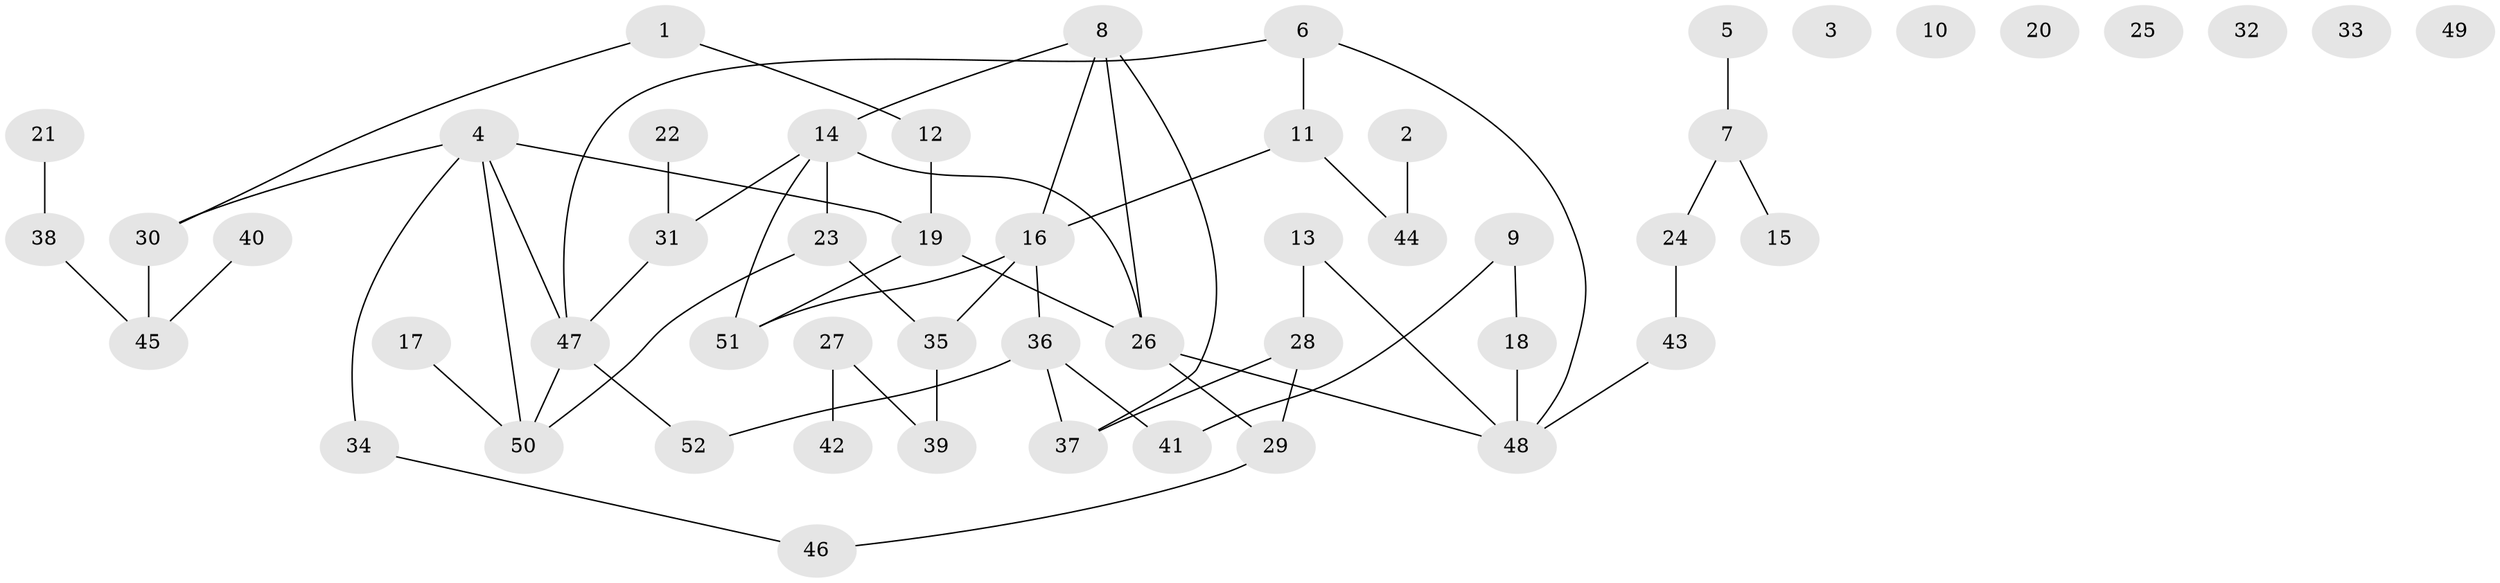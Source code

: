 // Generated by graph-tools (version 1.1) at 2025/13/03/09/25 04:13:06]
// undirected, 52 vertices, 60 edges
graph export_dot {
graph [start="1"]
  node [color=gray90,style=filled];
  1;
  2;
  3;
  4;
  5;
  6;
  7;
  8;
  9;
  10;
  11;
  12;
  13;
  14;
  15;
  16;
  17;
  18;
  19;
  20;
  21;
  22;
  23;
  24;
  25;
  26;
  27;
  28;
  29;
  30;
  31;
  32;
  33;
  34;
  35;
  36;
  37;
  38;
  39;
  40;
  41;
  42;
  43;
  44;
  45;
  46;
  47;
  48;
  49;
  50;
  51;
  52;
  1 -- 12;
  1 -- 30;
  2 -- 44;
  4 -- 19;
  4 -- 30;
  4 -- 34;
  4 -- 47;
  4 -- 50;
  5 -- 7;
  6 -- 11;
  6 -- 47;
  6 -- 48;
  7 -- 15;
  7 -- 24;
  8 -- 14;
  8 -- 16;
  8 -- 26;
  8 -- 37;
  9 -- 18;
  9 -- 41;
  11 -- 16;
  11 -- 44;
  12 -- 19;
  13 -- 28;
  13 -- 48;
  14 -- 23;
  14 -- 26;
  14 -- 31;
  14 -- 51;
  16 -- 35;
  16 -- 36;
  16 -- 51;
  17 -- 50;
  18 -- 48;
  19 -- 26;
  19 -- 51;
  21 -- 38;
  22 -- 31;
  23 -- 35;
  23 -- 50;
  24 -- 43;
  26 -- 29;
  26 -- 48;
  27 -- 39;
  27 -- 42;
  28 -- 29;
  28 -- 37;
  29 -- 46;
  30 -- 45;
  31 -- 47;
  34 -- 46;
  35 -- 39;
  36 -- 37;
  36 -- 41;
  36 -- 52;
  38 -- 45;
  40 -- 45;
  43 -- 48;
  47 -- 50;
  47 -- 52;
}
